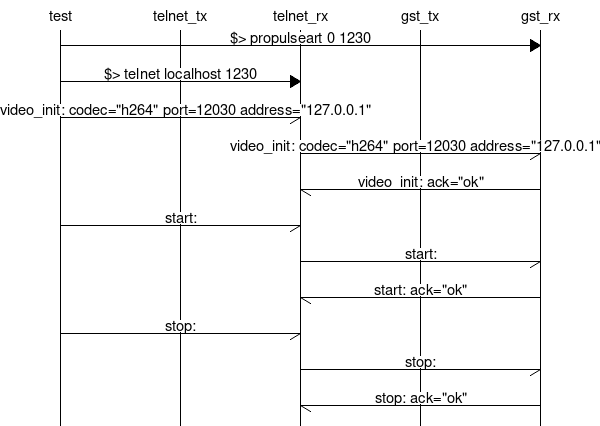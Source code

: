 
msc
{        
    test, telnet_tx, telnet_rx, gst_tx, gst_rx;
    
test=>gst_rx [label="$> propulseart 0 1230"];
test=>telnet_rx [label="$> telnet localhost 1230"];
test->telnet_rx [label="video_init: codec=\"h264\" port=12030 address=\"127.0.0.1\""];
telnet_rx->gst_rx [label="video_init: codec=\"h264\" port=12030 address=\"127.0.0.1\""];
gst_rx->telnet_rx [label="video_init: ack=\"ok\""];
test->telnet_rx [label="start:"];
telnet_rx->gst_rx [label="start:"];
gst_rx->telnet_rx [label="start: ack=\"ok\""];
test->telnet_rx [label="stop:"];
telnet_rx->gst_rx [label="stop:"];
gst_rx->telnet_rx [label="stop: ack=\"ok\""];

}